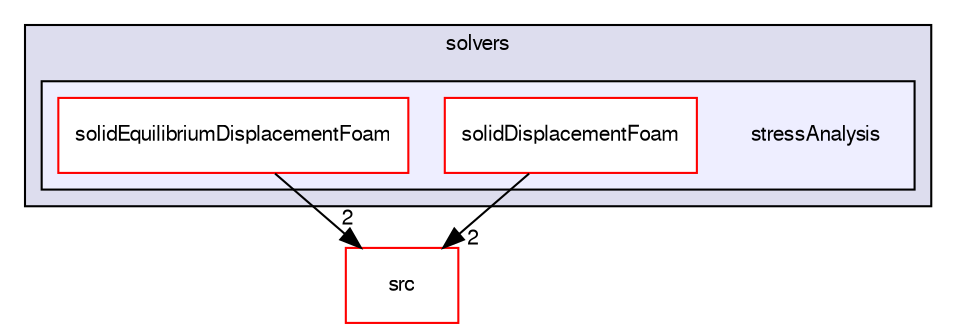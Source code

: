 digraph "applications/solvers/stressAnalysis" {
  bgcolor=transparent;
  compound=true
  node [ fontsize="10", fontname="FreeSans"];
  edge [ labelfontsize="10", labelfontname="FreeSans"];
  subgraph clusterdir_fdd174abb8ada244b49e98779c87ac3c {
    graph [ bgcolor="#ddddee", pencolor="black", label="solvers" fontname="FreeSans", fontsize="10", URL="dir_fdd174abb8ada244b49e98779c87ac3c.html"]
  subgraph clusterdir_c2f3eabbeeedbb03170a2b89f2b5145e {
    graph [ bgcolor="#eeeeff", pencolor="black", label="" URL="dir_c2f3eabbeeedbb03170a2b89f2b5145e.html"];
    dir_c2f3eabbeeedbb03170a2b89f2b5145e [shape=plaintext label="stressAnalysis"];
    dir_7ea3f7dfc8497c6b2ba5ad1ea80f5b62 [shape=box label="solidDisplacementFoam" color="red" fillcolor="white" style="filled" URL="dir_7ea3f7dfc8497c6b2ba5ad1ea80f5b62.html"];
    dir_c8f91b40afbb779ea3f2ce855a63e7b5 [shape=box label="solidEquilibriumDisplacementFoam" color="red" fillcolor="white" style="filled" URL="dir_c8f91b40afbb779ea3f2ce855a63e7b5.html"];
  }
  }
  dir_68267d1309a1af8e8297ef4c3efbcdba [shape=box label="src" color="red" URL="dir_68267d1309a1af8e8297ef4c3efbcdba.html"];
  dir_7ea3f7dfc8497c6b2ba5ad1ea80f5b62->dir_68267d1309a1af8e8297ef4c3efbcdba [headlabel="2", labeldistance=1.5 headhref="dir_000288_000568.html"];
  dir_c8f91b40afbb779ea3f2ce855a63e7b5->dir_68267d1309a1af8e8297ef4c3efbcdba [headlabel="2", labeldistance=1.5 headhref="dir_000289_000568.html"];
}
